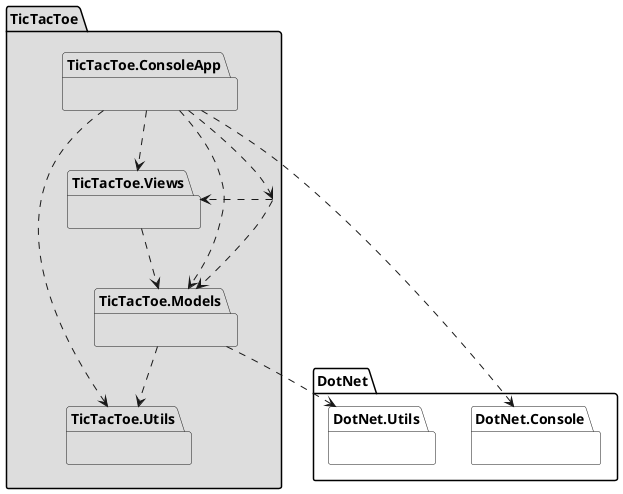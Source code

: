 @startuml TicTacToeArchitectureDocumentView
package TicTacToe #DDDDDD { }
package TicTacToe.Models #DDDDDD { }
package TicTacToe.Views #DDDDDD { }
Package TicTacToe.ConsoleApp #DDDDDD { }
package TicTacToe.Utils #DDDDDD { }
package DotNet.Console #White{ }
package DotNet.Utils #White{ }

TicTacToe <.up. TicTacToe.ConsoleApp
TicTacToe .down.> TicTacToe.Models
TicTacToe .down.> TicTacToe.Views
TicTacToe.Views .down.> TicTacToe.Models
TicTacToe.Models .down.> TicTacToe.Utils
TicTacToe.Models .down.> DotNet.Utils
TicTacToe.ConsoleApp .down.> TicTacToe.Models
TicTacToe.ConsoleApp .down.> TicTacToe.Views
TicTacToe.ConsoleApp .down.> TicTacToe.Utils
TicTacToe.ConsoleApp .down.> DotNet.Console
@enduml
